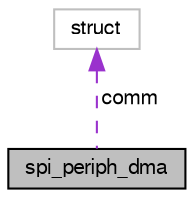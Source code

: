 digraph "spi_periph_dma"
{
  edge [fontname="FreeSans",fontsize="10",labelfontname="FreeSans",labelfontsize="10"];
  node [fontname="FreeSans",fontsize="10",shape=record];
  Node1 [label="spi_periph_dma",height=0.2,width=0.4,color="black", fillcolor="grey75", style="filled", fontcolor="black"];
  Node2 -> Node1 [dir="back",color="darkorchid3",fontsize="10",style="dashed",label=" comm" ,fontname="FreeSans"];
  Node2 [label="struct",height=0.2,width=0.4,color="grey75", fillcolor="white", style="filled"];
}
